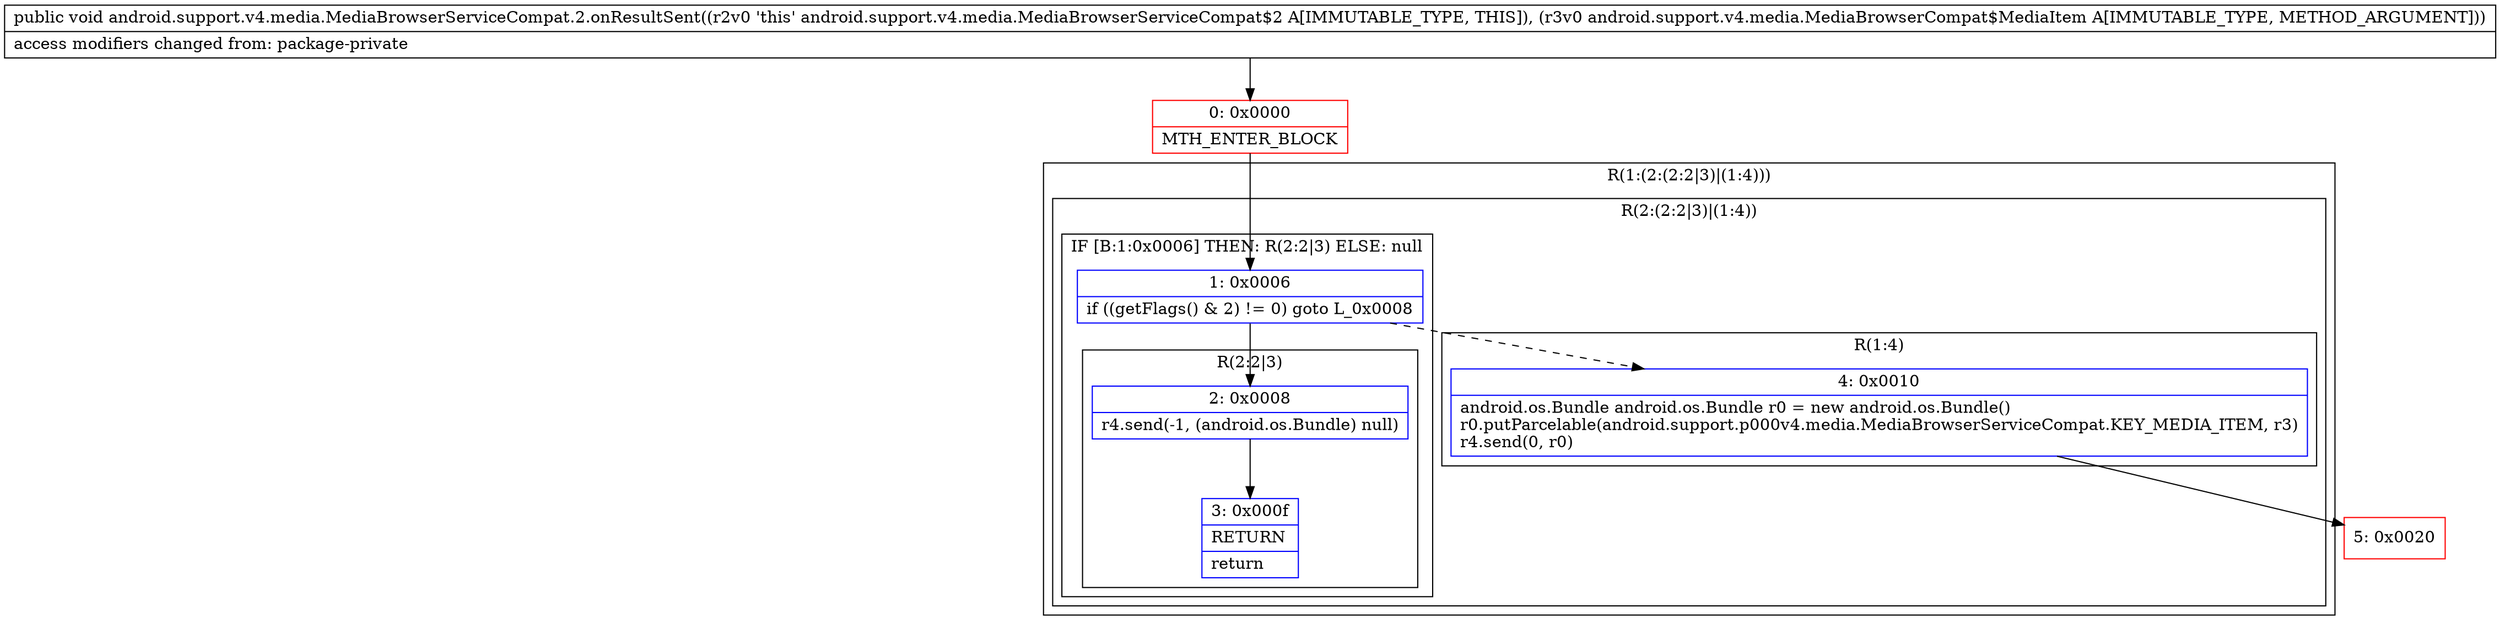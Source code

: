 digraph "CFG forandroid.support.v4.media.MediaBrowserServiceCompat.2.onResultSent(Landroid\/support\/v4\/media\/MediaBrowserCompat$MediaItem;)V" {
subgraph cluster_Region_5869524 {
label = "R(1:(2:(2:2|3)|(1:4)))";
node [shape=record,color=blue];
subgraph cluster_Region_1895498323 {
label = "R(2:(2:2|3)|(1:4))";
node [shape=record,color=blue];
subgraph cluster_IfRegion_1248826926 {
label = "IF [B:1:0x0006] THEN: R(2:2|3) ELSE: null";
node [shape=record,color=blue];
Node_1 [shape=record,label="{1\:\ 0x0006|if ((getFlags() & 2) != 0) goto L_0x0008\l}"];
subgraph cluster_Region_1530549661 {
label = "R(2:2|3)";
node [shape=record,color=blue];
Node_2 [shape=record,label="{2\:\ 0x0008|r4.send(\-1, (android.os.Bundle) null)\l}"];
Node_3 [shape=record,label="{3\:\ 0x000f|RETURN\l|return\l}"];
}
}
subgraph cluster_Region_2071325204 {
label = "R(1:4)";
node [shape=record,color=blue];
Node_4 [shape=record,label="{4\:\ 0x0010|android.os.Bundle android.os.Bundle r0 = new android.os.Bundle()\lr0.putParcelable(android.support.p000v4.media.MediaBrowserServiceCompat.KEY_MEDIA_ITEM, r3)\lr4.send(0, r0)\l}"];
}
}
}
Node_0 [shape=record,color=red,label="{0\:\ 0x0000|MTH_ENTER_BLOCK\l}"];
Node_5 [shape=record,color=red,label="{5\:\ 0x0020}"];
MethodNode[shape=record,label="{public void android.support.v4.media.MediaBrowserServiceCompat.2.onResultSent((r2v0 'this' android.support.v4.media.MediaBrowserServiceCompat$2 A[IMMUTABLE_TYPE, THIS]), (r3v0 android.support.v4.media.MediaBrowserCompat$MediaItem A[IMMUTABLE_TYPE, METHOD_ARGUMENT]))  | access modifiers changed from: package\-private\l}"];
MethodNode -> Node_0;
Node_1 -> Node_2;
Node_1 -> Node_4[style=dashed];
Node_2 -> Node_3;
Node_4 -> Node_5;
Node_0 -> Node_1;
}


